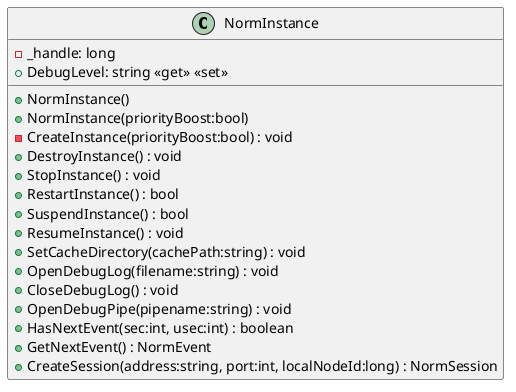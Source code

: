 @startuml
class NormInstance {
    - _handle: long
    + NormInstance()
    + NormInstance(priorityBoost:bool)
    - CreateInstance(priorityBoost:bool) : void
    + DestroyInstance() : void
    + StopInstance() : void
    + RestartInstance() : bool
    + SuspendInstance() : bool
    + ResumeInstance() : void
    + SetCacheDirectory(cachePath:string) : void
    + OpenDebugLog(filename:string) : void
    + CloseDebugLog() : void
    + OpenDebugPipe(pipename:string) : void
    + DebugLevel: string <<get>> <<set>>
    + HasNextEvent(sec:int, usec:int) : boolean
    + GetNextEvent() : NormEvent
    + CreateSession(address:string, port:int, localNodeId:long) : NormSession
}
@enduml